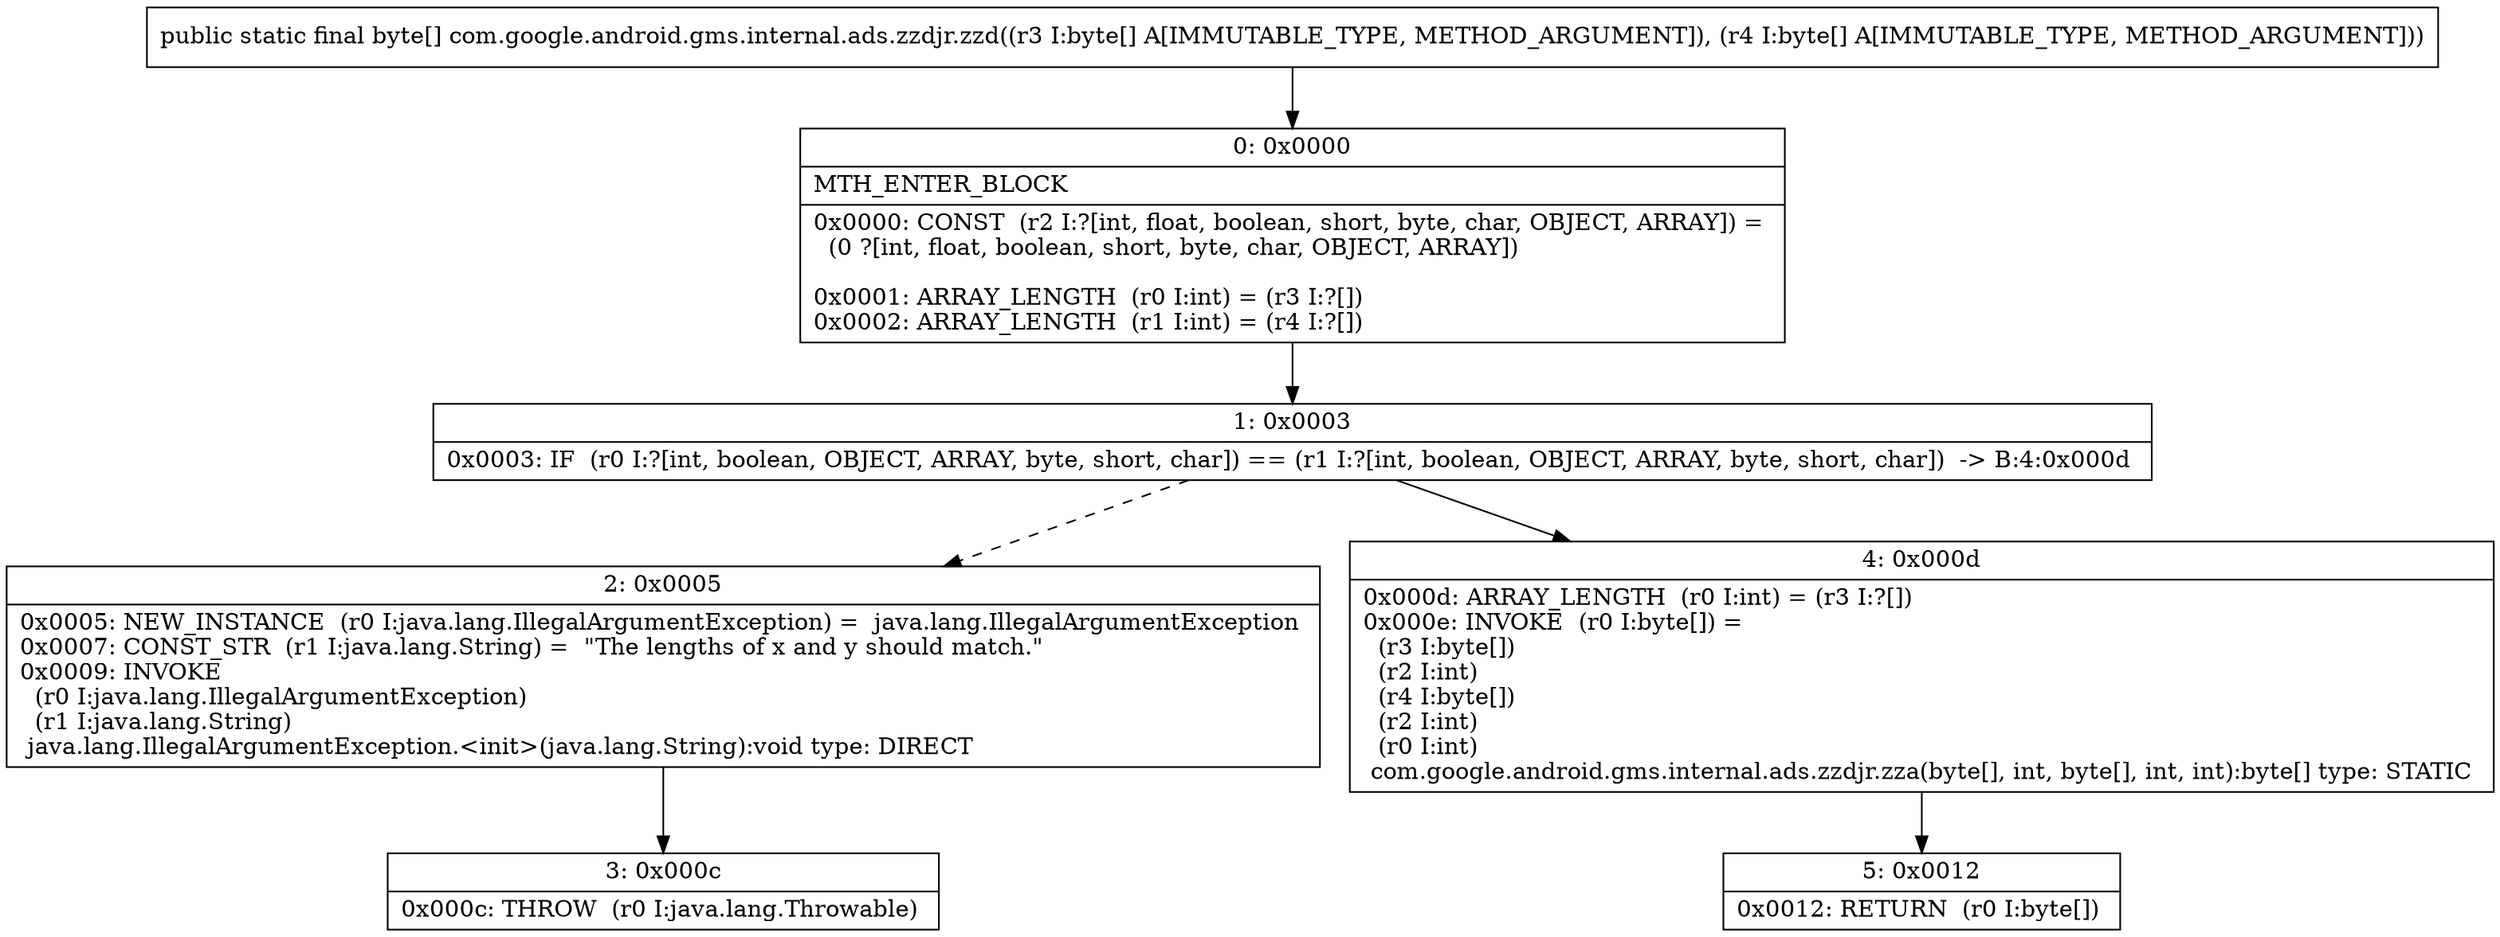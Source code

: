 digraph "CFG forcom.google.android.gms.internal.ads.zzdjr.zzd([B[B)[B" {
Node_0 [shape=record,label="{0\:\ 0x0000|MTH_ENTER_BLOCK\l|0x0000: CONST  (r2 I:?[int, float, boolean, short, byte, char, OBJECT, ARRAY]) = \l  (0 ?[int, float, boolean, short, byte, char, OBJECT, ARRAY])\l \l0x0001: ARRAY_LENGTH  (r0 I:int) = (r3 I:?[]) \l0x0002: ARRAY_LENGTH  (r1 I:int) = (r4 I:?[]) \l}"];
Node_1 [shape=record,label="{1\:\ 0x0003|0x0003: IF  (r0 I:?[int, boolean, OBJECT, ARRAY, byte, short, char]) == (r1 I:?[int, boolean, OBJECT, ARRAY, byte, short, char])  \-\> B:4:0x000d \l}"];
Node_2 [shape=record,label="{2\:\ 0x0005|0x0005: NEW_INSTANCE  (r0 I:java.lang.IllegalArgumentException) =  java.lang.IllegalArgumentException \l0x0007: CONST_STR  (r1 I:java.lang.String) =  \"The lengths of x and y should match.\" \l0x0009: INVOKE  \l  (r0 I:java.lang.IllegalArgumentException)\l  (r1 I:java.lang.String)\l java.lang.IllegalArgumentException.\<init\>(java.lang.String):void type: DIRECT \l}"];
Node_3 [shape=record,label="{3\:\ 0x000c|0x000c: THROW  (r0 I:java.lang.Throwable) \l}"];
Node_4 [shape=record,label="{4\:\ 0x000d|0x000d: ARRAY_LENGTH  (r0 I:int) = (r3 I:?[]) \l0x000e: INVOKE  (r0 I:byte[]) = \l  (r3 I:byte[])\l  (r2 I:int)\l  (r4 I:byte[])\l  (r2 I:int)\l  (r0 I:int)\l com.google.android.gms.internal.ads.zzdjr.zza(byte[], int, byte[], int, int):byte[] type: STATIC \l}"];
Node_5 [shape=record,label="{5\:\ 0x0012|0x0012: RETURN  (r0 I:byte[]) \l}"];
MethodNode[shape=record,label="{public static final byte[] com.google.android.gms.internal.ads.zzdjr.zzd((r3 I:byte[] A[IMMUTABLE_TYPE, METHOD_ARGUMENT]), (r4 I:byte[] A[IMMUTABLE_TYPE, METHOD_ARGUMENT])) }"];
MethodNode -> Node_0;
Node_0 -> Node_1;
Node_1 -> Node_2[style=dashed];
Node_1 -> Node_4;
Node_2 -> Node_3;
Node_4 -> Node_5;
}

